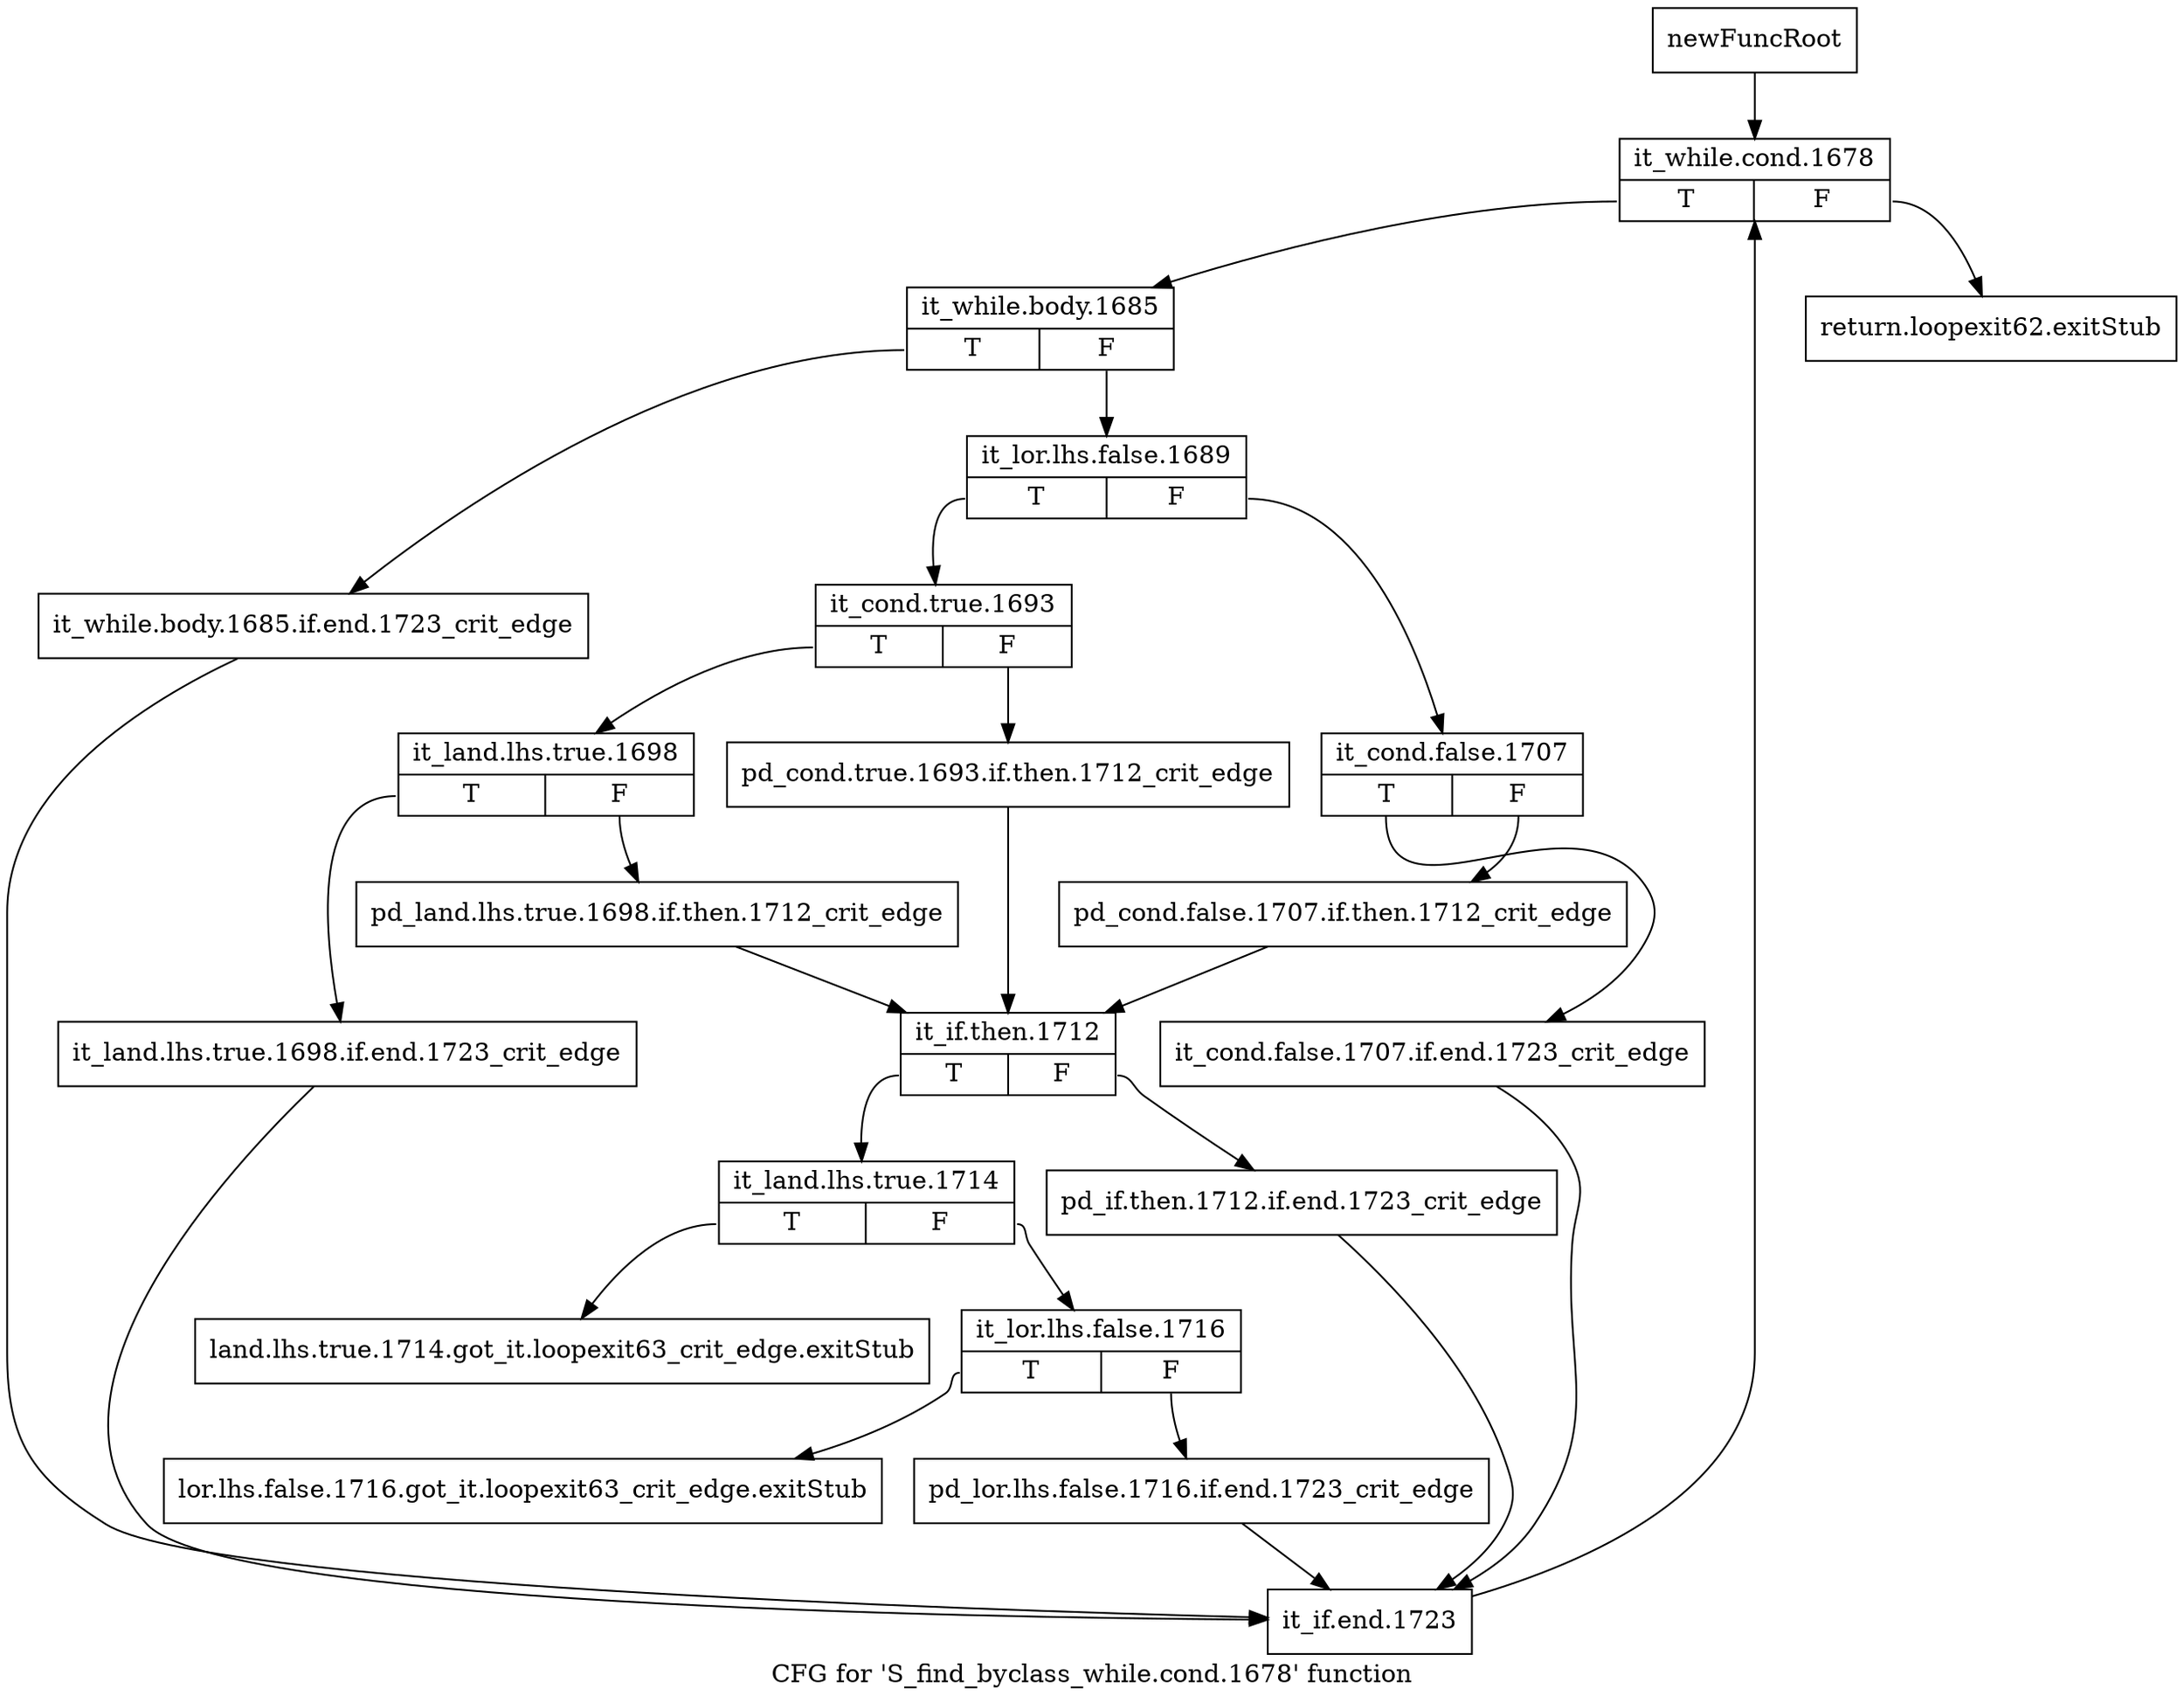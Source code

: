 digraph "CFG for 'S_find_byclass_while.cond.1678' function" {
	label="CFG for 'S_find_byclass_while.cond.1678' function";

	Node0x52ce6c0 [shape=record,label="{newFuncRoot}"];
	Node0x52ce6c0 -> Node0x52ce800;
	Node0x52ce710 [shape=record,label="{return.loopexit62.exitStub}"];
	Node0x52ce760 [shape=record,label="{land.lhs.true.1714.got_it.loopexit63_crit_edge.exitStub}"];
	Node0x52ce7b0 [shape=record,label="{lor.lhs.false.1716.got_it.loopexit63_crit_edge.exitStub}"];
	Node0x52ce800 [shape=record,label="{it_while.cond.1678|{<s0>T|<s1>F}}"];
	Node0x52ce800:s0 -> Node0x52ce850;
	Node0x52ce800:s1 -> Node0x52ce710;
	Node0x52ce850 [shape=record,label="{it_while.body.1685|{<s0>T|<s1>F}}"];
	Node0x52ce850:s0 -> Node0x52ced00;
	Node0x52ce850:s1 -> Node0x52ce8a0;
	Node0x52ce8a0 [shape=record,label="{it_lor.lhs.false.1689|{<s0>T|<s1>F}}"];
	Node0x52ce8a0:s0 -> Node0x52ce9e0;
	Node0x52ce8a0:s1 -> Node0x52ce8f0;
	Node0x52ce8f0 [shape=record,label="{it_cond.false.1707|{<s0>T|<s1>F}}"];
	Node0x52ce8f0:s0 -> Node0x52ce990;
	Node0x52ce8f0:s1 -> Node0x52ce940;
	Node0x52ce940 [shape=record,label="{pd_cond.false.1707.if.then.1712_crit_edge}"];
	Node0x52ce940 -> Node0x52ceb20;
	Node0x52ce990 [shape=record,label="{it_cond.false.1707.if.end.1723_crit_edge}"];
	Node0x52ce990 -> Node0x52ced50;
	Node0x52ce9e0 [shape=record,label="{it_cond.true.1693|{<s0>T|<s1>F}}"];
	Node0x52ce9e0:s0 -> Node0x52cea80;
	Node0x52ce9e0:s1 -> Node0x52cea30;
	Node0x52cea30 [shape=record,label="{pd_cond.true.1693.if.then.1712_crit_edge}"];
	Node0x52cea30 -> Node0x52ceb20;
	Node0x52cea80 [shape=record,label="{it_land.lhs.true.1698|{<s0>T|<s1>F}}"];
	Node0x52cea80:s0 -> Node0x52cecb0;
	Node0x52cea80:s1 -> Node0x52cead0;
	Node0x52cead0 [shape=record,label="{pd_land.lhs.true.1698.if.then.1712_crit_edge}"];
	Node0x52cead0 -> Node0x52ceb20;
	Node0x52ceb20 [shape=record,label="{it_if.then.1712|{<s0>T|<s1>F}}"];
	Node0x52ceb20:s0 -> Node0x52cebc0;
	Node0x52ceb20:s1 -> Node0x52ceb70;
	Node0x52ceb70 [shape=record,label="{pd_if.then.1712.if.end.1723_crit_edge}"];
	Node0x52ceb70 -> Node0x52ced50;
	Node0x52cebc0 [shape=record,label="{it_land.lhs.true.1714|{<s0>T|<s1>F}}"];
	Node0x52cebc0:s0 -> Node0x52ce760;
	Node0x52cebc0:s1 -> Node0x52cec10;
	Node0x52cec10 [shape=record,label="{it_lor.lhs.false.1716|{<s0>T|<s1>F}}"];
	Node0x52cec10:s0 -> Node0x52ce7b0;
	Node0x52cec10:s1 -> Node0x52cec60;
	Node0x52cec60 [shape=record,label="{pd_lor.lhs.false.1716.if.end.1723_crit_edge}"];
	Node0x52cec60 -> Node0x52ced50;
	Node0x52cecb0 [shape=record,label="{it_land.lhs.true.1698.if.end.1723_crit_edge}"];
	Node0x52cecb0 -> Node0x52ced50;
	Node0x52ced00 [shape=record,label="{it_while.body.1685.if.end.1723_crit_edge}"];
	Node0x52ced00 -> Node0x52ced50;
	Node0x52ced50 [shape=record,label="{it_if.end.1723}"];
	Node0x52ced50 -> Node0x52ce800;
}
